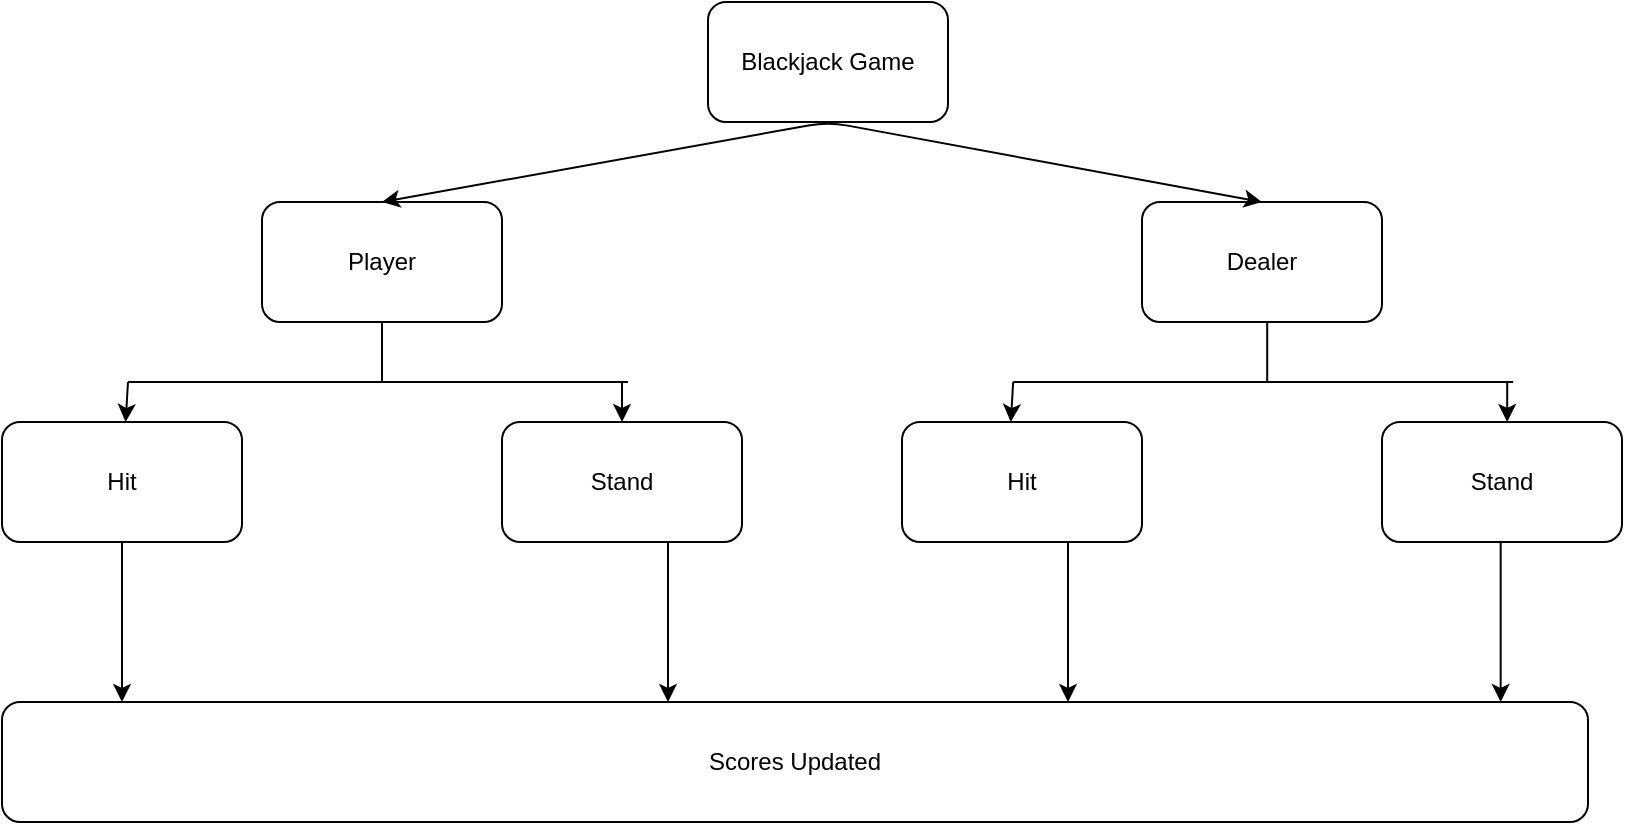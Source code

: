 <mxfile>
    <diagram id="DWuG7I1_vjnDQEta857a" name="Page-1">
        <mxGraphModel dx="1080" dy="528" grid="1" gridSize="10" guides="1" tooltips="1" connect="1" arrows="1" fold="1" page="1" pageScale="1" pageWidth="850" pageHeight="1100" math="0" shadow="0">
            <root>
                <mxCell id="0"/>
                <mxCell id="1" parent="0"/>
                <mxCell id="4" value="Blackjack Game" style="rounded=1;whiteSpace=wrap;html=1;" vertex="1" parent="1">
                    <mxGeometry x="380" y="50" width="120" height="60" as="geometry"/>
                </mxCell>
                <mxCell id="5" value="Player" style="rounded=1;whiteSpace=wrap;html=1;" vertex="1" parent="1">
                    <mxGeometry x="157" y="150" width="120" height="60" as="geometry"/>
                </mxCell>
                <mxCell id="6" value="Dealer" style="rounded=1;whiteSpace=wrap;html=1;" vertex="1" parent="1">
                    <mxGeometry x="597" y="150" width="120" height="60" as="geometry"/>
                </mxCell>
                <mxCell id="7" value="Hit" style="rounded=1;whiteSpace=wrap;html=1;" vertex="1" parent="1">
                    <mxGeometry x="27" y="260" width="120" height="60" as="geometry"/>
                </mxCell>
                <mxCell id="8" value="Stand" style="rounded=1;whiteSpace=wrap;html=1;" vertex="1" parent="1">
                    <mxGeometry x="277" y="260" width="120" height="60" as="geometry"/>
                </mxCell>
                <mxCell id="9" value="Hit" style="rounded=1;whiteSpace=wrap;html=1;" vertex="1" parent="1">
                    <mxGeometry x="477" y="260" width="120" height="60" as="geometry"/>
                </mxCell>
                <mxCell id="10" value="Stand" style="rounded=1;whiteSpace=wrap;html=1;" vertex="1" parent="1">
                    <mxGeometry x="717" y="260" width="120" height="60" as="geometry"/>
                </mxCell>
                <mxCell id="12" value="" style="endArrow=classic;startArrow=classic;html=1;exitX=0.5;exitY=0;exitDx=0;exitDy=0;entryX=0.5;entryY=0;entryDx=0;entryDy=0;" edge="1" parent="1" source="5" target="6">
                    <mxGeometry width="50" height="50" relative="1" as="geometry">
                        <mxPoint x="460" y="270" as="sourcePoint"/>
                        <mxPoint x="510" y="220" as="targetPoint"/>
                        <Array as="points">
                            <mxPoint x="440" y="110"/>
                        </Array>
                    </mxGeometry>
                </mxCell>
                <mxCell id="13" value="" style="endArrow=none;html=1;entryX=0.5;entryY=1;entryDx=0;entryDy=0;" edge="1" parent="1" target="5">
                    <mxGeometry width="50" height="50" relative="1" as="geometry">
                        <mxPoint x="217" y="240" as="sourcePoint"/>
                        <mxPoint x="510" y="220" as="targetPoint"/>
                    </mxGeometry>
                </mxCell>
                <mxCell id="14" value="" style="endArrow=none;html=1;" edge="1" parent="1">
                    <mxGeometry width="50" height="50" relative="1" as="geometry">
                        <mxPoint x="90" y="240" as="sourcePoint"/>
                        <mxPoint x="340" y="240" as="targetPoint"/>
                    </mxGeometry>
                </mxCell>
                <mxCell id="15" value="" style="endArrow=classic;html=1;" edge="1" parent="1" target="7">
                    <mxGeometry width="50" height="50" relative="1" as="geometry">
                        <mxPoint x="90" y="240" as="sourcePoint"/>
                        <mxPoint x="510" y="220" as="targetPoint"/>
                    </mxGeometry>
                </mxCell>
                <mxCell id="16" value="" style="endArrow=classic;html=1;entryX=0.5;entryY=0;entryDx=0;entryDy=0;" edge="1" parent="1" target="8">
                    <mxGeometry width="50" height="50" relative="1" as="geometry">
                        <mxPoint x="337" y="240" as="sourcePoint"/>
                        <mxPoint x="510" y="220" as="targetPoint"/>
                    </mxGeometry>
                </mxCell>
                <mxCell id="18" value="" style="endArrow=classic;html=1;exitX=0.5;exitY=1;exitDx=0;exitDy=0;" edge="1" parent="1" source="7">
                    <mxGeometry width="50" height="50" relative="1" as="geometry">
                        <mxPoint x="370" y="280" as="sourcePoint"/>
                        <mxPoint x="87" y="400" as="targetPoint"/>
                    </mxGeometry>
                </mxCell>
                <mxCell id="19" value="" style="endArrow=classic;html=1;exitX=0.5;exitY=1;exitDx=0;exitDy=0;" edge="1" parent="1">
                    <mxGeometry width="50" height="50" relative="1" as="geometry">
                        <mxPoint x="360" y="320" as="sourcePoint"/>
                        <mxPoint x="360" y="400" as="targetPoint"/>
                    </mxGeometry>
                </mxCell>
                <mxCell id="20" value="" style="endArrow=classic;html=1;exitX=0.5;exitY=1;exitDx=0;exitDy=0;" edge="1" parent="1">
                    <mxGeometry width="50" height="50" relative="1" as="geometry">
                        <mxPoint x="560" y="320" as="sourcePoint"/>
                        <mxPoint x="560" y="400" as="targetPoint"/>
                    </mxGeometry>
                </mxCell>
                <mxCell id="21" value="" style="endArrow=classic;html=1;exitX=0.5;exitY=1;exitDx=0;exitDy=0;" edge="1" parent="1">
                    <mxGeometry width="50" height="50" relative="1" as="geometry">
                        <mxPoint x="776.33" y="320" as="sourcePoint"/>
                        <mxPoint x="776.33" y="400" as="targetPoint"/>
                    </mxGeometry>
                </mxCell>
                <mxCell id="22" value="Scores Updated" style="rounded=1;whiteSpace=wrap;html=1;" vertex="1" parent="1">
                    <mxGeometry x="27" y="400" width="793" height="60" as="geometry"/>
                </mxCell>
                <mxCell id="23" value="" style="endArrow=none;html=1;entryX=0.5;entryY=1;entryDx=0;entryDy=0;" edge="1" parent="1">
                    <mxGeometry width="50" height="50" relative="1" as="geometry">
                        <mxPoint x="659.6" y="240" as="sourcePoint"/>
                        <mxPoint x="659.6" y="210" as="targetPoint"/>
                    </mxGeometry>
                </mxCell>
                <mxCell id="24" value="" style="endArrow=none;html=1;" edge="1" parent="1">
                    <mxGeometry width="50" height="50" relative="1" as="geometry">
                        <mxPoint x="532.6" y="240" as="sourcePoint"/>
                        <mxPoint x="782.6" y="240" as="targetPoint"/>
                    </mxGeometry>
                </mxCell>
                <mxCell id="25" value="" style="endArrow=classic;html=1;" edge="1" parent="1">
                    <mxGeometry width="50" height="50" relative="1" as="geometry">
                        <mxPoint x="532.6" y="240" as="sourcePoint"/>
                        <mxPoint x="531.4" y="260" as="targetPoint"/>
                    </mxGeometry>
                </mxCell>
                <mxCell id="26" value="" style="endArrow=classic;html=1;entryX=0.5;entryY=0;entryDx=0;entryDy=0;" edge="1" parent="1">
                    <mxGeometry width="50" height="50" relative="1" as="geometry">
                        <mxPoint x="779.6" y="240" as="sourcePoint"/>
                        <mxPoint x="779.6" y="260" as="targetPoint"/>
                    </mxGeometry>
                </mxCell>
            </root>
        </mxGraphModel>
    </diagram>
</mxfile>